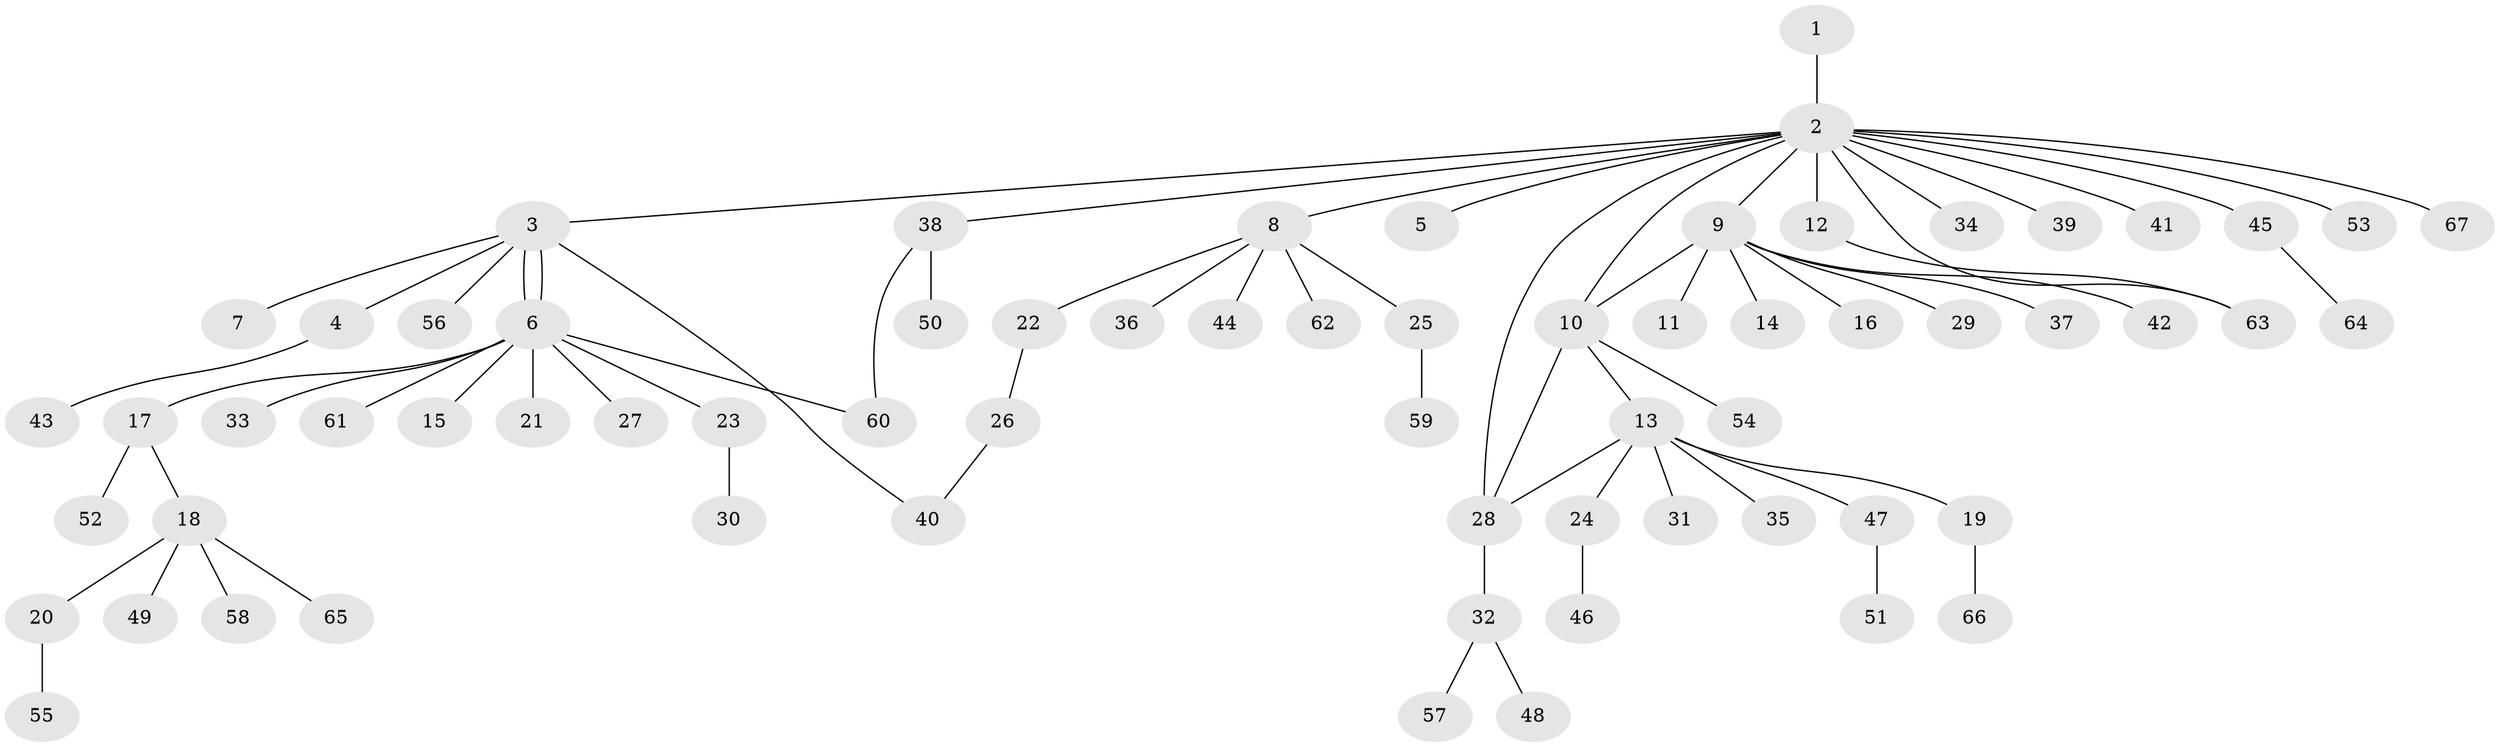 // coarse degree distribution, {1: 0.76, 15: 0.02, 6: 0.04, 11: 0.02, 7: 0.02, 5: 0.06, 2: 0.08}
// Generated by graph-tools (version 1.1) at 2025/41/03/06/25 10:41:51]
// undirected, 67 vertices, 73 edges
graph export_dot {
graph [start="1"]
  node [color=gray90,style=filled];
  1;
  2;
  3;
  4;
  5;
  6;
  7;
  8;
  9;
  10;
  11;
  12;
  13;
  14;
  15;
  16;
  17;
  18;
  19;
  20;
  21;
  22;
  23;
  24;
  25;
  26;
  27;
  28;
  29;
  30;
  31;
  32;
  33;
  34;
  35;
  36;
  37;
  38;
  39;
  40;
  41;
  42;
  43;
  44;
  45;
  46;
  47;
  48;
  49;
  50;
  51;
  52;
  53;
  54;
  55;
  56;
  57;
  58;
  59;
  60;
  61;
  62;
  63;
  64;
  65;
  66;
  67;
  1 -- 2;
  2 -- 3;
  2 -- 5;
  2 -- 8;
  2 -- 9;
  2 -- 10;
  2 -- 12;
  2 -- 28;
  2 -- 34;
  2 -- 38;
  2 -- 39;
  2 -- 41;
  2 -- 45;
  2 -- 53;
  2 -- 63;
  2 -- 67;
  3 -- 4;
  3 -- 6;
  3 -- 6;
  3 -- 7;
  3 -- 40;
  3 -- 56;
  4 -- 43;
  6 -- 15;
  6 -- 17;
  6 -- 21;
  6 -- 23;
  6 -- 27;
  6 -- 33;
  6 -- 60;
  6 -- 61;
  8 -- 22;
  8 -- 25;
  8 -- 36;
  8 -- 44;
  8 -- 62;
  9 -- 10;
  9 -- 11;
  9 -- 14;
  9 -- 16;
  9 -- 29;
  9 -- 37;
  9 -- 42;
  10 -- 13;
  10 -- 28;
  10 -- 54;
  12 -- 63;
  13 -- 19;
  13 -- 24;
  13 -- 28;
  13 -- 31;
  13 -- 35;
  13 -- 47;
  17 -- 18;
  17 -- 52;
  18 -- 20;
  18 -- 49;
  18 -- 58;
  18 -- 65;
  19 -- 66;
  20 -- 55;
  22 -- 26;
  23 -- 30;
  24 -- 46;
  25 -- 59;
  26 -- 40;
  28 -- 32;
  32 -- 48;
  32 -- 57;
  38 -- 50;
  38 -- 60;
  45 -- 64;
  47 -- 51;
}
